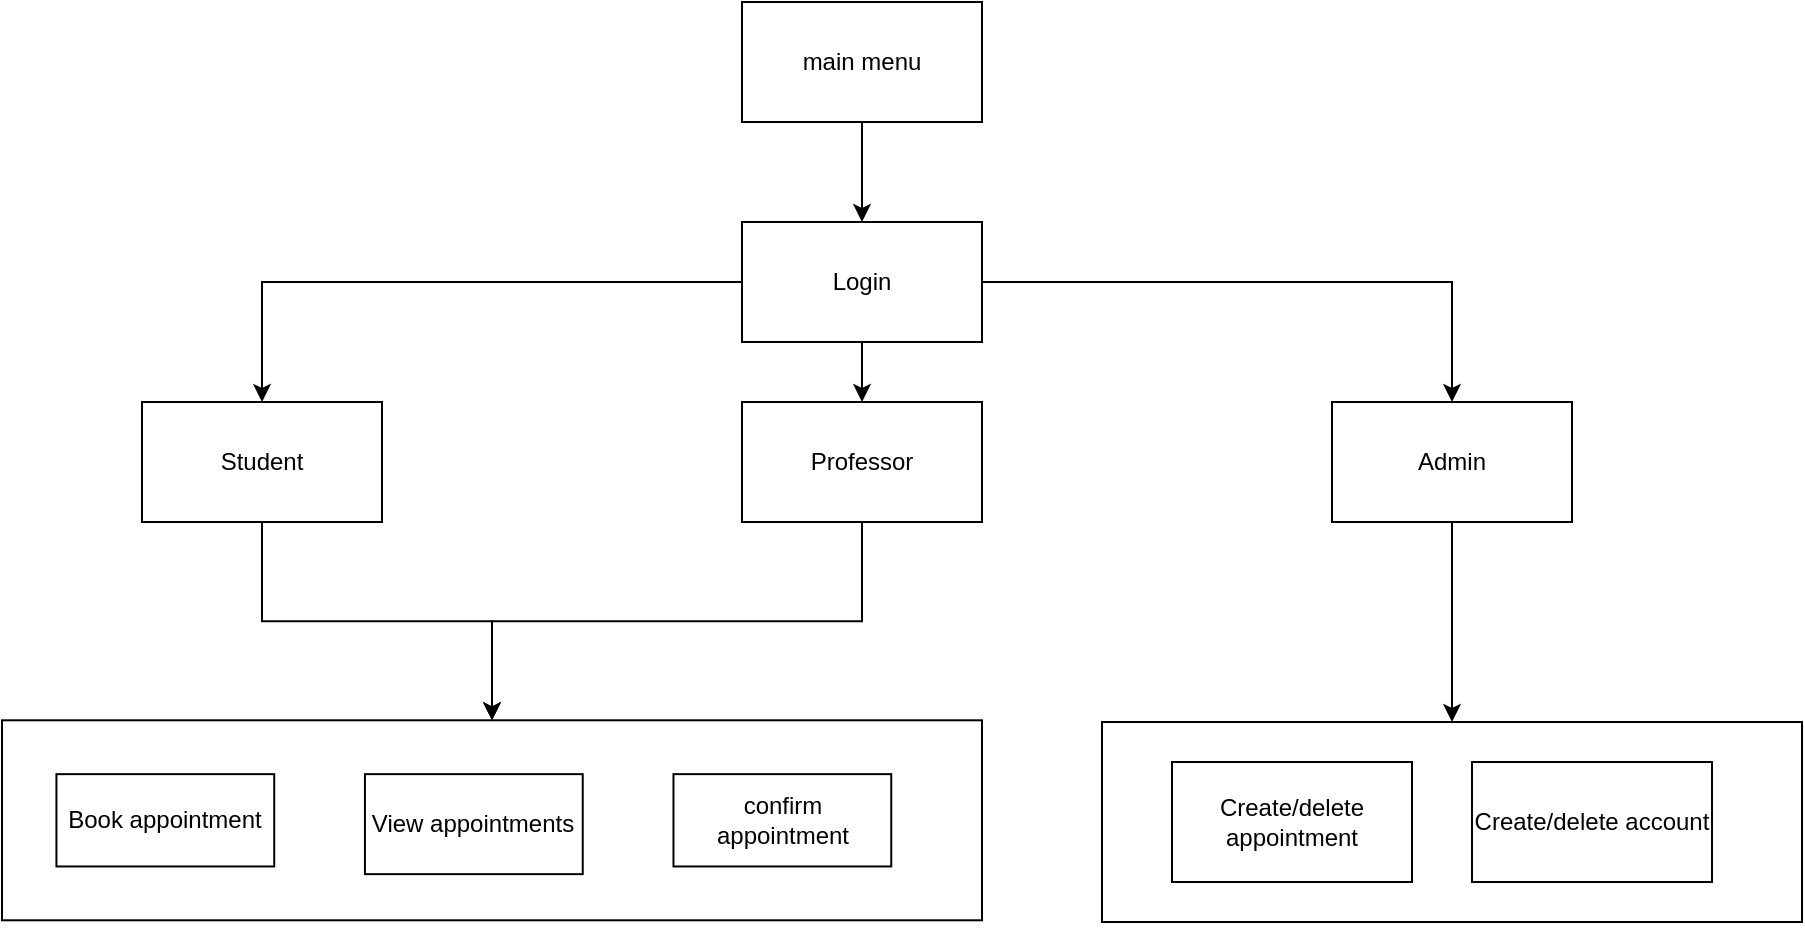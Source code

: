 <mxfile version="24.2.0" type="github">
  <diagram name="Page-1" id="bhckNFv6l1pSQgi_Kchz">
    <mxGraphModel dx="2074" dy="1114" grid="1" gridSize="10" guides="1" tooltips="1" connect="1" arrows="1" fold="1" page="1" pageScale="1" pageWidth="850" pageHeight="1100" math="0" shadow="0">
      <root>
        <mxCell id="0" />
        <mxCell id="1" parent="0" />
        <mxCell id="4PE1vC7Dv5YLUBlVBz_h-10" style="edgeStyle=orthogonalEdgeStyle;rounded=0;orthogonalLoop=1;jettySize=auto;html=1;exitX=0.5;exitY=1;exitDx=0;exitDy=0;entryX=0.5;entryY=0;entryDx=0;entryDy=0;" edge="1" parent="1" source="4PE1vC7Dv5YLUBlVBz_h-1" target="4PE1vC7Dv5YLUBlVBz_h-2">
          <mxGeometry relative="1" as="geometry" />
        </mxCell>
        <mxCell id="4PE1vC7Dv5YLUBlVBz_h-1" value="main menu" style="rounded=0;whiteSpace=wrap;html=1;" vertex="1" parent="1">
          <mxGeometry x="570" y="80" width="120" height="60" as="geometry" />
        </mxCell>
        <mxCell id="4PE1vC7Dv5YLUBlVBz_h-7" style="edgeStyle=orthogonalEdgeStyle;rounded=0;orthogonalLoop=1;jettySize=auto;html=1;exitX=0;exitY=0.5;exitDx=0;exitDy=0;entryX=0.5;entryY=0;entryDx=0;entryDy=0;" edge="1" parent="1" source="4PE1vC7Dv5YLUBlVBz_h-2" target="4PE1vC7Dv5YLUBlVBz_h-3">
          <mxGeometry relative="1" as="geometry" />
        </mxCell>
        <mxCell id="4PE1vC7Dv5YLUBlVBz_h-8" style="edgeStyle=orthogonalEdgeStyle;rounded=0;orthogonalLoop=1;jettySize=auto;html=1;exitX=0.5;exitY=1;exitDx=0;exitDy=0;entryX=0.5;entryY=0;entryDx=0;entryDy=0;" edge="1" parent="1" source="4PE1vC7Dv5YLUBlVBz_h-2" target="4PE1vC7Dv5YLUBlVBz_h-5">
          <mxGeometry relative="1" as="geometry" />
        </mxCell>
        <mxCell id="4PE1vC7Dv5YLUBlVBz_h-26" style="edgeStyle=orthogonalEdgeStyle;rounded=0;orthogonalLoop=1;jettySize=auto;html=1;exitX=1;exitY=0.5;exitDx=0;exitDy=0;entryX=0.5;entryY=0;entryDx=0;entryDy=0;" edge="1" parent="1" source="4PE1vC7Dv5YLUBlVBz_h-2" target="4PE1vC7Dv5YLUBlVBz_h-6">
          <mxGeometry relative="1" as="geometry" />
        </mxCell>
        <mxCell id="4PE1vC7Dv5YLUBlVBz_h-2" value="Login" style="rounded=0;whiteSpace=wrap;html=1;" vertex="1" parent="1">
          <mxGeometry x="570" y="190" width="120" height="60" as="geometry" />
        </mxCell>
        <mxCell id="4PE1vC7Dv5YLUBlVBz_h-25" style="edgeStyle=orthogonalEdgeStyle;rounded=0;orthogonalLoop=1;jettySize=auto;html=1;exitX=0.5;exitY=1;exitDx=0;exitDy=0;" edge="1" parent="1" source="4PE1vC7Dv5YLUBlVBz_h-3" target="4PE1vC7Dv5YLUBlVBz_h-21">
          <mxGeometry relative="1" as="geometry" />
        </mxCell>
        <mxCell id="4PE1vC7Dv5YLUBlVBz_h-3" value="Student" style="rounded=0;whiteSpace=wrap;html=1;" vertex="1" parent="1">
          <mxGeometry x="270" y="280" width="120" height="60" as="geometry" />
        </mxCell>
        <mxCell id="4PE1vC7Dv5YLUBlVBz_h-23" style="edgeStyle=orthogonalEdgeStyle;rounded=0;orthogonalLoop=1;jettySize=auto;html=1;exitX=0.5;exitY=1;exitDx=0;exitDy=0;entryX=0.5;entryY=0;entryDx=0;entryDy=0;" edge="1" parent="1" source="4PE1vC7Dv5YLUBlVBz_h-5" target="4PE1vC7Dv5YLUBlVBz_h-21">
          <mxGeometry relative="1" as="geometry" />
        </mxCell>
        <mxCell id="4PE1vC7Dv5YLUBlVBz_h-5" value="Professor" style="rounded=0;whiteSpace=wrap;html=1;" vertex="1" parent="1">
          <mxGeometry x="570" y="280" width="120" height="60" as="geometry" />
        </mxCell>
        <mxCell id="4PE1vC7Dv5YLUBlVBz_h-34" style="edgeStyle=orthogonalEdgeStyle;rounded=0;orthogonalLoop=1;jettySize=auto;html=1;exitX=0.5;exitY=1;exitDx=0;exitDy=0;" edge="1" parent="1" source="4PE1vC7Dv5YLUBlVBz_h-6" target="4PE1vC7Dv5YLUBlVBz_h-32">
          <mxGeometry relative="1" as="geometry" />
        </mxCell>
        <mxCell id="4PE1vC7Dv5YLUBlVBz_h-6" value="Admin" style="rounded=0;whiteSpace=wrap;html=1;" vertex="1" parent="1">
          <mxGeometry x="865" y="280" width="120" height="60" as="geometry" />
        </mxCell>
        <mxCell id="4PE1vC7Dv5YLUBlVBz_h-28" value="" style="group" vertex="1" connectable="0" parent="1">
          <mxGeometry x="200" y="443" width="490" height="100" as="geometry" />
        </mxCell>
        <mxCell id="4PE1vC7Dv5YLUBlVBz_h-21" value="" style="rounded=0;whiteSpace=wrap;html=1;" vertex="1" parent="4PE1vC7Dv5YLUBlVBz_h-28">
          <mxGeometry y="-3.85" width="490" height="100" as="geometry" />
        </mxCell>
        <mxCell id="4PE1vC7Dv5YLUBlVBz_h-14" value="Book appointment" style="rounded=0;whiteSpace=wrap;html=1;" vertex="1" parent="4PE1vC7Dv5YLUBlVBz_h-28">
          <mxGeometry x="27.222" y="23.077" width="108.889" height="46.154" as="geometry" />
        </mxCell>
        <mxCell id="4PE1vC7Dv5YLUBlVBz_h-15" value="View appointments" style="rounded=0;whiteSpace=wrap;html=1;" vertex="1" parent="4PE1vC7Dv5YLUBlVBz_h-28">
          <mxGeometry x="181.481" y="23.077" width="108.889" height="50" as="geometry" />
        </mxCell>
        <mxCell id="4PE1vC7Dv5YLUBlVBz_h-16" value="confirm appointment" style="whiteSpace=wrap;html=1;" vertex="1" parent="4PE1vC7Dv5YLUBlVBz_h-28">
          <mxGeometry x="335.741" y="23.077" width="108.889" height="46.154" as="geometry" />
        </mxCell>
        <mxCell id="4PE1vC7Dv5YLUBlVBz_h-33" value="" style="group" vertex="1" connectable="0" parent="1">
          <mxGeometry x="750" y="440" width="350" height="100" as="geometry" />
        </mxCell>
        <mxCell id="4PE1vC7Dv5YLUBlVBz_h-32" value="" style="rounded=0;whiteSpace=wrap;html=1;" vertex="1" parent="4PE1vC7Dv5YLUBlVBz_h-33">
          <mxGeometry width="350" height="100" as="geometry" />
        </mxCell>
        <mxCell id="4PE1vC7Dv5YLUBlVBz_h-29" value="Create/delete account" style="rounded=0;whiteSpace=wrap;html=1;" vertex="1" parent="4PE1vC7Dv5YLUBlVBz_h-33">
          <mxGeometry x="185" y="20" width="120" height="60" as="geometry" />
        </mxCell>
        <mxCell id="4PE1vC7Dv5YLUBlVBz_h-30" value="Create/delete appointment" style="rounded=0;whiteSpace=wrap;html=1;" vertex="1" parent="4PE1vC7Dv5YLUBlVBz_h-33">
          <mxGeometry x="35" y="20" width="120" height="60" as="geometry" />
        </mxCell>
      </root>
    </mxGraphModel>
  </diagram>
</mxfile>
